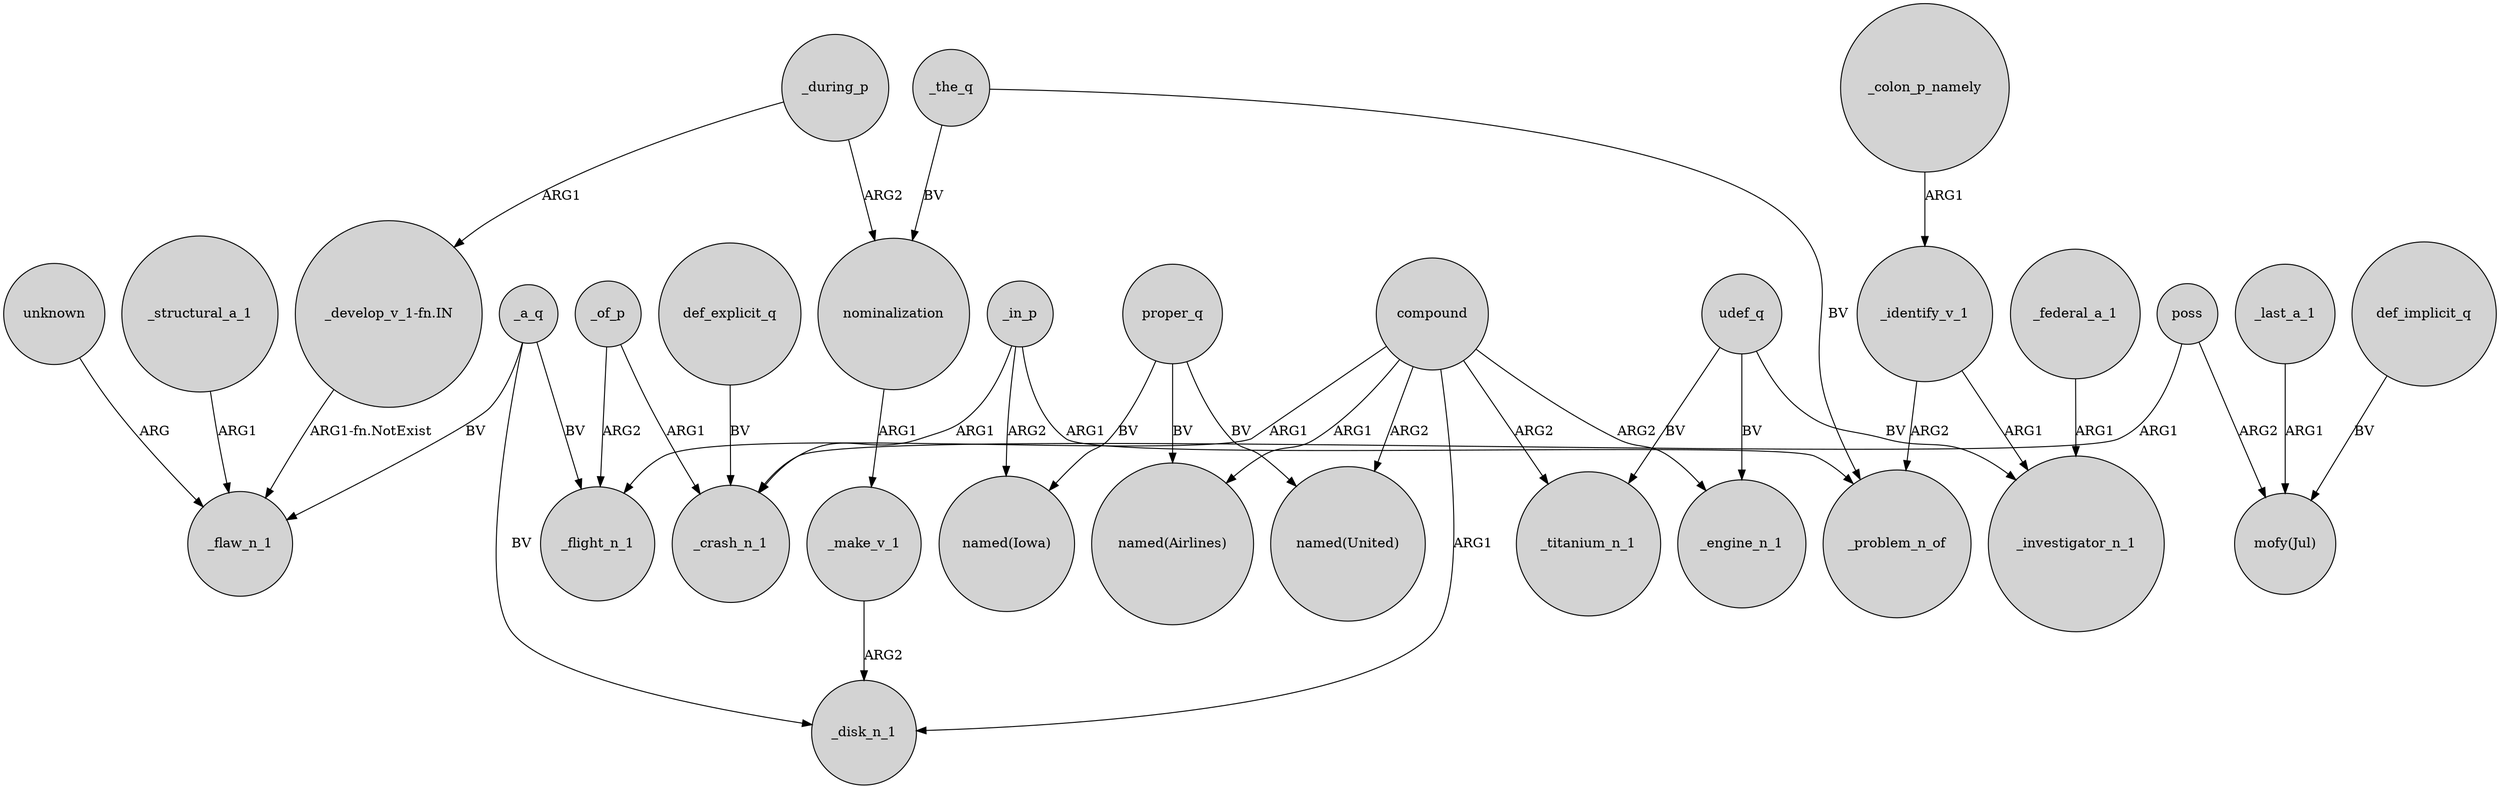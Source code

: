 digraph {
	node [shape=circle style=filled]
	"_develop_v_1-fn.IN" -> _flaw_n_1 [label="ARG1-fn.NotExist"]
	_last_a_1 -> "mofy(Jul)" [label=ARG1]
	_of_p -> _crash_n_1 [label=ARG1]
	_a_q -> _flight_n_1 [label=BV]
	udef_q -> _titanium_n_1 [label=BV]
	def_implicit_q -> "mofy(Jul)" [label=BV]
	compound -> _titanium_n_1 [label=ARG2]
	_the_q -> _problem_n_of [label=BV]
	compound -> _flight_n_1 [label=ARG1]
	_a_q -> _flaw_n_1 [label=BV]
	_make_v_1 -> _disk_n_1 [label=ARG2]
	compound -> _disk_n_1 [label=ARG1]
	unknown -> _flaw_n_1 [label=ARG]
	compound -> "named(Airlines)" [label=ARG1]
	nominalization -> _make_v_1 [label=ARG1]
	_in_p -> _problem_n_of [label=ARG1]
	compound -> _engine_n_1 [label=ARG2]
	poss -> _crash_n_1 [label=ARG1]
	poss -> "mofy(Jul)" [label=ARG2]
	_colon_p_namely -> _identify_v_1 [label=ARG1]
	_during_p -> nominalization [label=ARG2]
	_of_p -> _flight_n_1 [label=ARG2]
	proper_q -> "named(United)" [label=BV]
	_structural_a_1 -> _flaw_n_1 [label=ARG1]
	proper_q -> "named(Iowa)" [label=BV]
	_identify_v_1 -> _problem_n_of [label=ARG2]
	_federal_a_1 -> _investigator_n_1 [label=ARG1]
	proper_q -> "named(Airlines)" [label=BV]
	udef_q -> _engine_n_1 [label=BV]
	_in_p -> _crash_n_1 [label=ARG1]
	udef_q -> _investigator_n_1 [label=BV]
	compound -> "named(United)" [label=ARG2]
	_a_q -> _disk_n_1 [label=BV]
	def_explicit_q -> _crash_n_1 [label=BV]
	_during_p -> "_develop_v_1-fn.IN" [label=ARG1]
	_in_p -> "named(Iowa)" [label=ARG2]
	_identify_v_1 -> _investigator_n_1 [label=ARG1]
	_the_q -> nominalization [label=BV]
}
